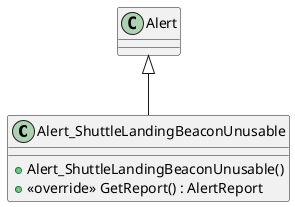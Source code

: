 @startuml
class Alert_ShuttleLandingBeaconUnusable {
    + Alert_ShuttleLandingBeaconUnusable()
    + <<override>> GetReport() : AlertReport
}
Alert <|-- Alert_ShuttleLandingBeaconUnusable
@enduml

